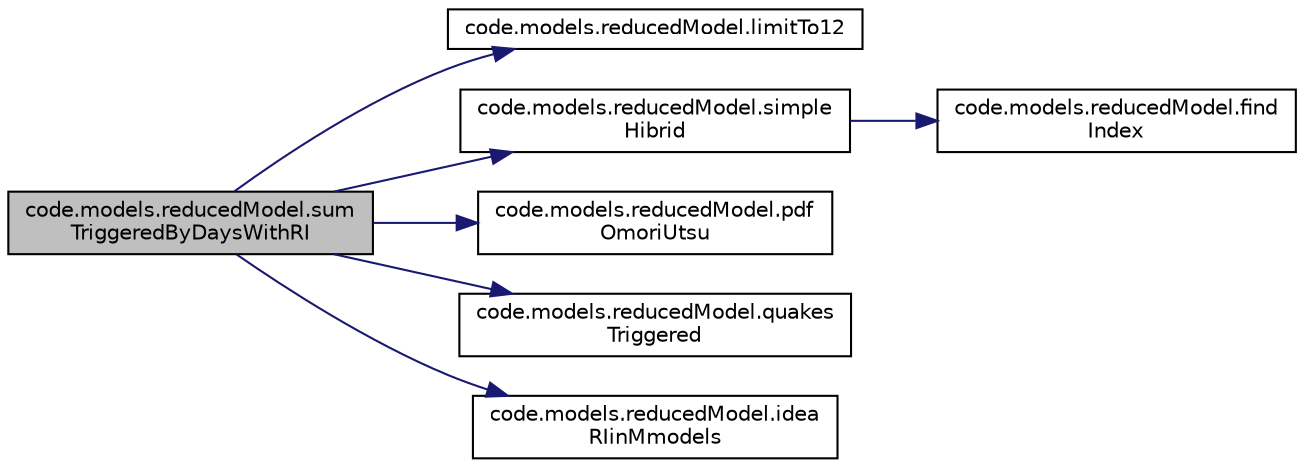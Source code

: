 digraph "code.models.reducedModel.sumTriggeredByDaysWithRI"
{
  edge [fontname="Helvetica",fontsize="10",labelfontname="Helvetica",labelfontsize="10"];
  node [fontname="Helvetica",fontsize="10",shape=record];
  rankdir="LR";
  Node20 [label="code.models.reducedModel.sum\lTriggeredByDaysWithRI",height=0.2,width=0.4,color="black", fillcolor="grey75", style="filled", fontcolor="black"];
  Node20 -> Node21 [color="midnightblue",fontsize="10",style="solid",fontname="Helvetica"];
  Node21 [label="code.models.reducedModel.limitTo12",height=0.2,width=0.4,color="black", fillcolor="white", style="filled",URL="$namespacecode_1_1models_1_1reduced_model.html#a15d2e8698086c4f6d8a6502cfd0f00c8"];
  Node20 -> Node22 [color="midnightblue",fontsize="10",style="solid",fontname="Helvetica"];
  Node22 [label="code.models.reducedModel.simple\lHibrid",height=0.2,width=0.4,color="black", fillcolor="white", style="filled",URL="$namespacecode_1_1models_1_1reduced_model.html#a43abc851d51b4127ff18ecf49274b7e8"];
  Node22 -> Node23 [color="midnightblue",fontsize="10",style="solid",fontname="Helvetica"];
  Node23 [label="code.models.reducedModel.find\lIndex",height=0.2,width=0.4,color="black", fillcolor="white", style="filled",URL="$namespacecode_1_1models_1_1reduced_model.html#aea39822ffd73989d499ffba0a9dde2f1"];
  Node20 -> Node24 [color="midnightblue",fontsize="10",style="solid",fontname="Helvetica"];
  Node24 [label="code.models.reducedModel.pdf\lOmoriUtsu",height=0.2,width=0.4,color="black", fillcolor="white", style="filled",URL="$namespacecode_1_1models_1_1reduced_model.html#adc35f87ac24a70566f1d6b6192e2e8c8"];
  Node20 -> Node25 [color="midnightblue",fontsize="10",style="solid",fontname="Helvetica"];
  Node25 [label="code.models.reducedModel.quakes\lTriggered",height=0.2,width=0.4,color="black", fillcolor="white", style="filled",URL="$namespacecode_1_1models_1_1reduced_model.html#a7fdeffd40e64b70f475e1c244c8ff5e8"];
  Node20 -> Node26 [color="midnightblue",fontsize="10",style="solid",fontname="Helvetica"];
  Node26 [label="code.models.reducedModel.idea\lRIinMmodels",height=0.2,width=0.4,color="black", fillcolor="white", style="filled",URL="$namespacecode_1_1models_1_1reduced_model.html#a1dbc918061bcefc4e9955af387532b5f"];
}
